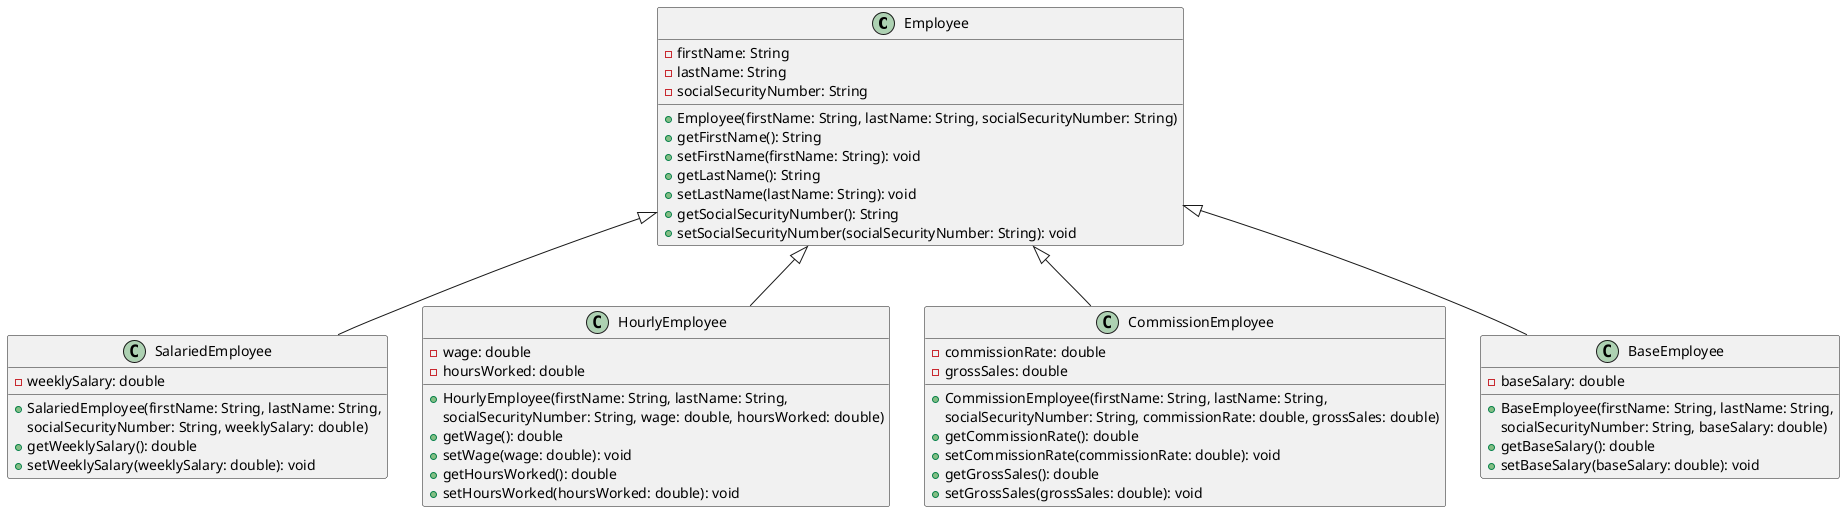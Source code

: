 @startuml
class Employee {
    - firstName: String
    - lastName: String
    - socialSecurityNumber: String
    + Employee(firstName: String, lastName: String, socialSecurityNumber: String)
    + getFirstName(): String
    + setFirstName(firstName: String): void
    + getLastName(): String
    + setLastName(lastName: String): void
    + getSocialSecurityNumber(): String
    + setSocialSecurityNumber(socialSecurityNumber: String): void
}

class SalariedEmployee {
    - weeklySalary: double
    + SalariedEmployee(firstName: String, lastName: String,
    socialSecurityNumber: String, weeklySalary: double)
    + getWeeklySalary(): double
    + setWeeklySalary(weeklySalary: double): void
}

class HourlyEmployee {
    - wage: double
    - hoursWorked: double
    + HourlyEmployee(firstName: String, lastName: String,
    socialSecurityNumber: String, wage: double, hoursWorked: double)
    + getWage(): double
    + setWage(wage: double): void
    + getHoursWorked(): double
    + setHoursWorked(hoursWorked: double): void
}

class CommissionEmployee {
    - commissionRate: double
    - grossSales: double
    + CommissionEmployee(firstName: String, lastName: String,
    socialSecurityNumber: String, commissionRate: double, grossSales: double)
    + getCommissionRate(): double
    + setCommissionRate(commissionRate: double): void
    + getGrossSales(): double
    + setGrossSales(grossSales: double): void
}

class BaseEmployee {
    - baseSalary: double
    + BaseEmployee(firstName: String, lastName: String,
    socialSecurityNumber: String, baseSalary: double)
    + getBaseSalary(): double
    + setBaseSalary(baseSalary: double): void
}

Employee <|-- SalariedEmployee
Employee <|-- HourlyEmployee
Employee <|-- CommissionEmployee
Employee <|-- BaseEmployee

@enduml
